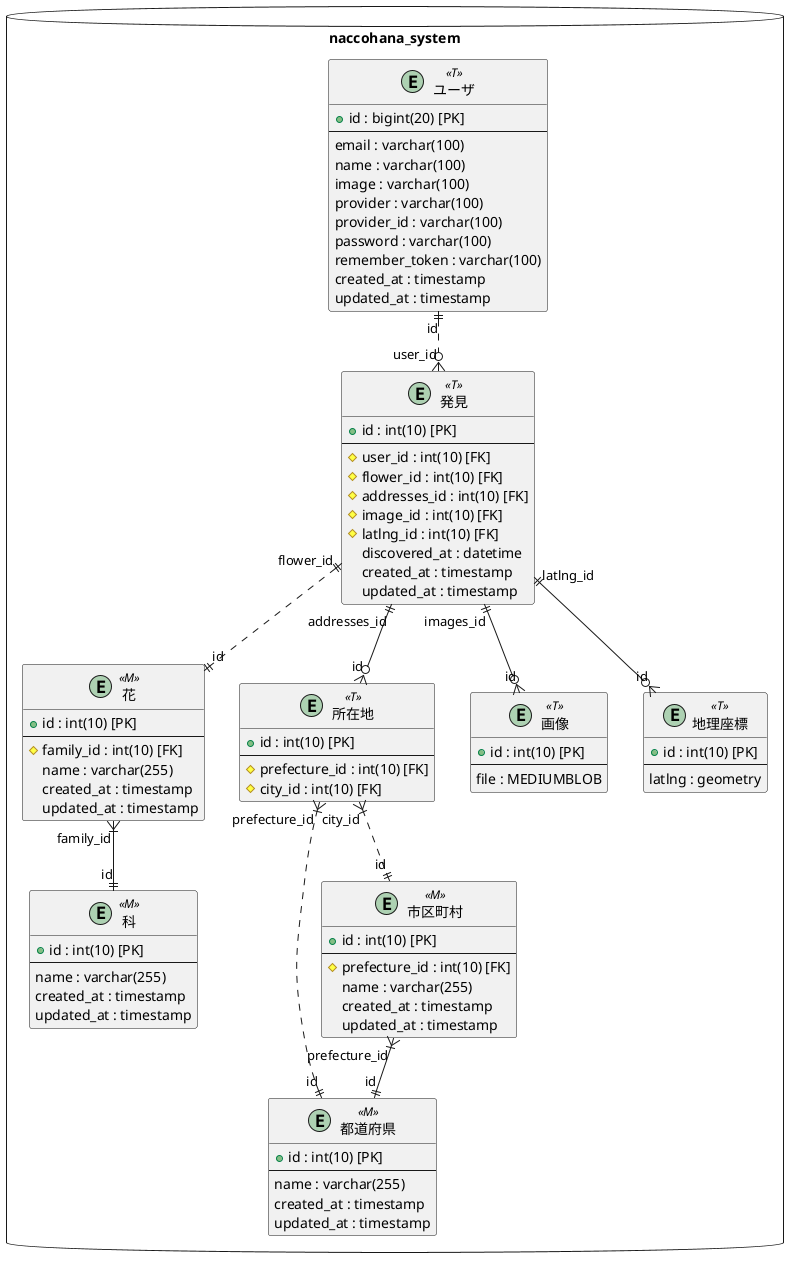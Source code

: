 @startuml

package "naccohana_system" <<Database>> {

    entity flowers as "花" <<M>>  {
        + id : int(10) [PK]
        --
        # family_id : int(10) [FK]
        name : varchar(255)
        created_at : timestamp
        updated_at : timestamp
    }

    entity families as "科" <<M>>  {
        + id : int(10) [PK]
        --
        name : varchar(255)
        created_at : timestamp
        updated_at : timestamp
    }

    entity prefectures as "都道府県" <<M>>  {
        + id : int(10) [PK]
        --
        name : varchar(255)
        created_at : timestamp
        updated_at : timestamp
    }

    entity cities as "市区町村" <<M>>  {
        + id : int(10) [PK]
        --
        # prefecture_id : int(10) [FK]
        name : varchar(255)
        created_at : timestamp
        updated_at : timestamp
    }

    entity discoveries as "発見" <<T>>  {
        + id : int(10) [PK]
        --
        # user_id : int(10) [FK]
        # flower_id : int(10) [FK]
        # addresses_id : int(10) [FK]
        # image_id : int(10) [FK]
        # latlng_id : int(10) [FK]
        discovered_at : datetime
        created_at : timestamp
        updated_at : timestamp
    }

    entity addresses as "所在地" <<T>>  {
        + id : int(10) [PK]
        --
        # prefecture_id : int(10) [FK]
        # city_id : int(10) [FK]
    }

    entity images as "画像" <<T>>  {
        + id : int(10) [PK]
        --
        file : MEDIUMBLOB
    }

    entity latlngs as "地理座標" <<T>>  {
        + id : int(10) [PK]
        --
        latlng : geometry
    }

    entity users as "ユーザ" <<T>>  {
        + id : bigint(20) [PK]
        --
        email : varchar(100)
        name : varchar(100)
        image : varchar(100)
        provider : varchar(100)
        provider_id : varchar(100)
        password : varchar(100)
        remember_token : varchar(100)
        created_at : timestamp
        updated_at : timestamp
    }

flowers "family_id" }|--|| "id" families
addresses "city_id" }|..|| "id" cities
cities "prefecture_id" }|--|| "id" prefectures
addresses "prefecture_id" }|..|| "id" prefectures

discoveries "images_id" ||--o{ "id" images
discoveries "addresses_id" ||--o{ "id" addresses
discoveries "latlng_id" ||--o{ "id" latlngs
discoveries "flower_id" ||..|| "id" flowers

users "id"  ||..o{ "user_id" discoveries



}







@enduml